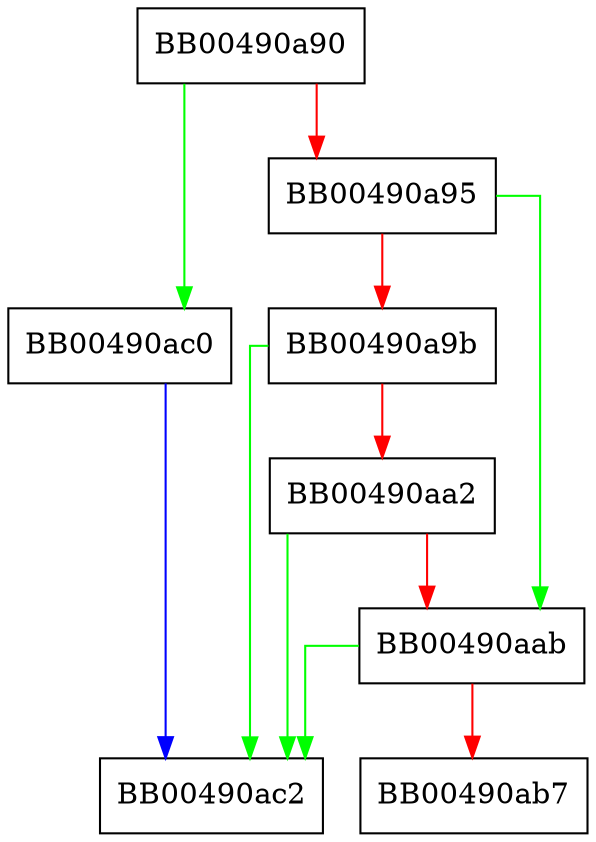 digraph SSL_get_psk_identity_hint {
  node [shape="box"];
  graph [splines=ortho];
  BB00490a90 -> BB00490ac0 [color="green"];
  BB00490a90 -> BB00490a95 [color="red"];
  BB00490a95 -> BB00490aab [color="green"];
  BB00490a95 -> BB00490a9b [color="red"];
  BB00490a9b -> BB00490ac2 [color="green"];
  BB00490a9b -> BB00490aa2 [color="red"];
  BB00490aa2 -> BB00490ac2 [color="green"];
  BB00490aa2 -> BB00490aab [color="red"];
  BB00490aab -> BB00490ac2 [color="green"];
  BB00490aab -> BB00490ab7 [color="red"];
  BB00490ac0 -> BB00490ac2 [color="blue"];
}